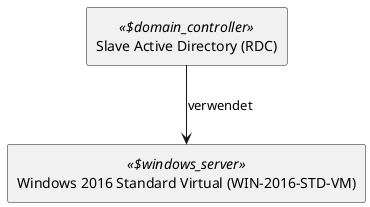 @startuml


skinparam monochrome true
skinparam componentStyle uml2



show stereotype

rectangle Slave__F_Active__F_Directory__F___N_RDC__O_ as "Slave Active Directory (RDC)" <<$domain_controller>> {
}

rectangle Windows__F_2016__F_Standard__F_Virtual__F___N_WIN__S_2016__S_STD__S_VM__O_ as "Windows 2016 Standard Virtual (WIN-2016-STD-VM)" <<$windows_server>> {
}
Slave__F_Active__F_Directory__F___N_RDC__O_ -down-> Windows__F_2016__F_Standard__F_Virtual__F___N_WIN__S_2016__S_STD__S_VM__O_ : verwendet 

' Begin Protected Region [[layouting]]

' End Protected Region   [[layouting]]

@enduml
' Actifsource ID=[dc5bfacd-eaac-11e8-88d3-bfc6b992bdec,3078ea5c-0e1a-11e9-8b4c-f9aec93d8b56,Hash]
